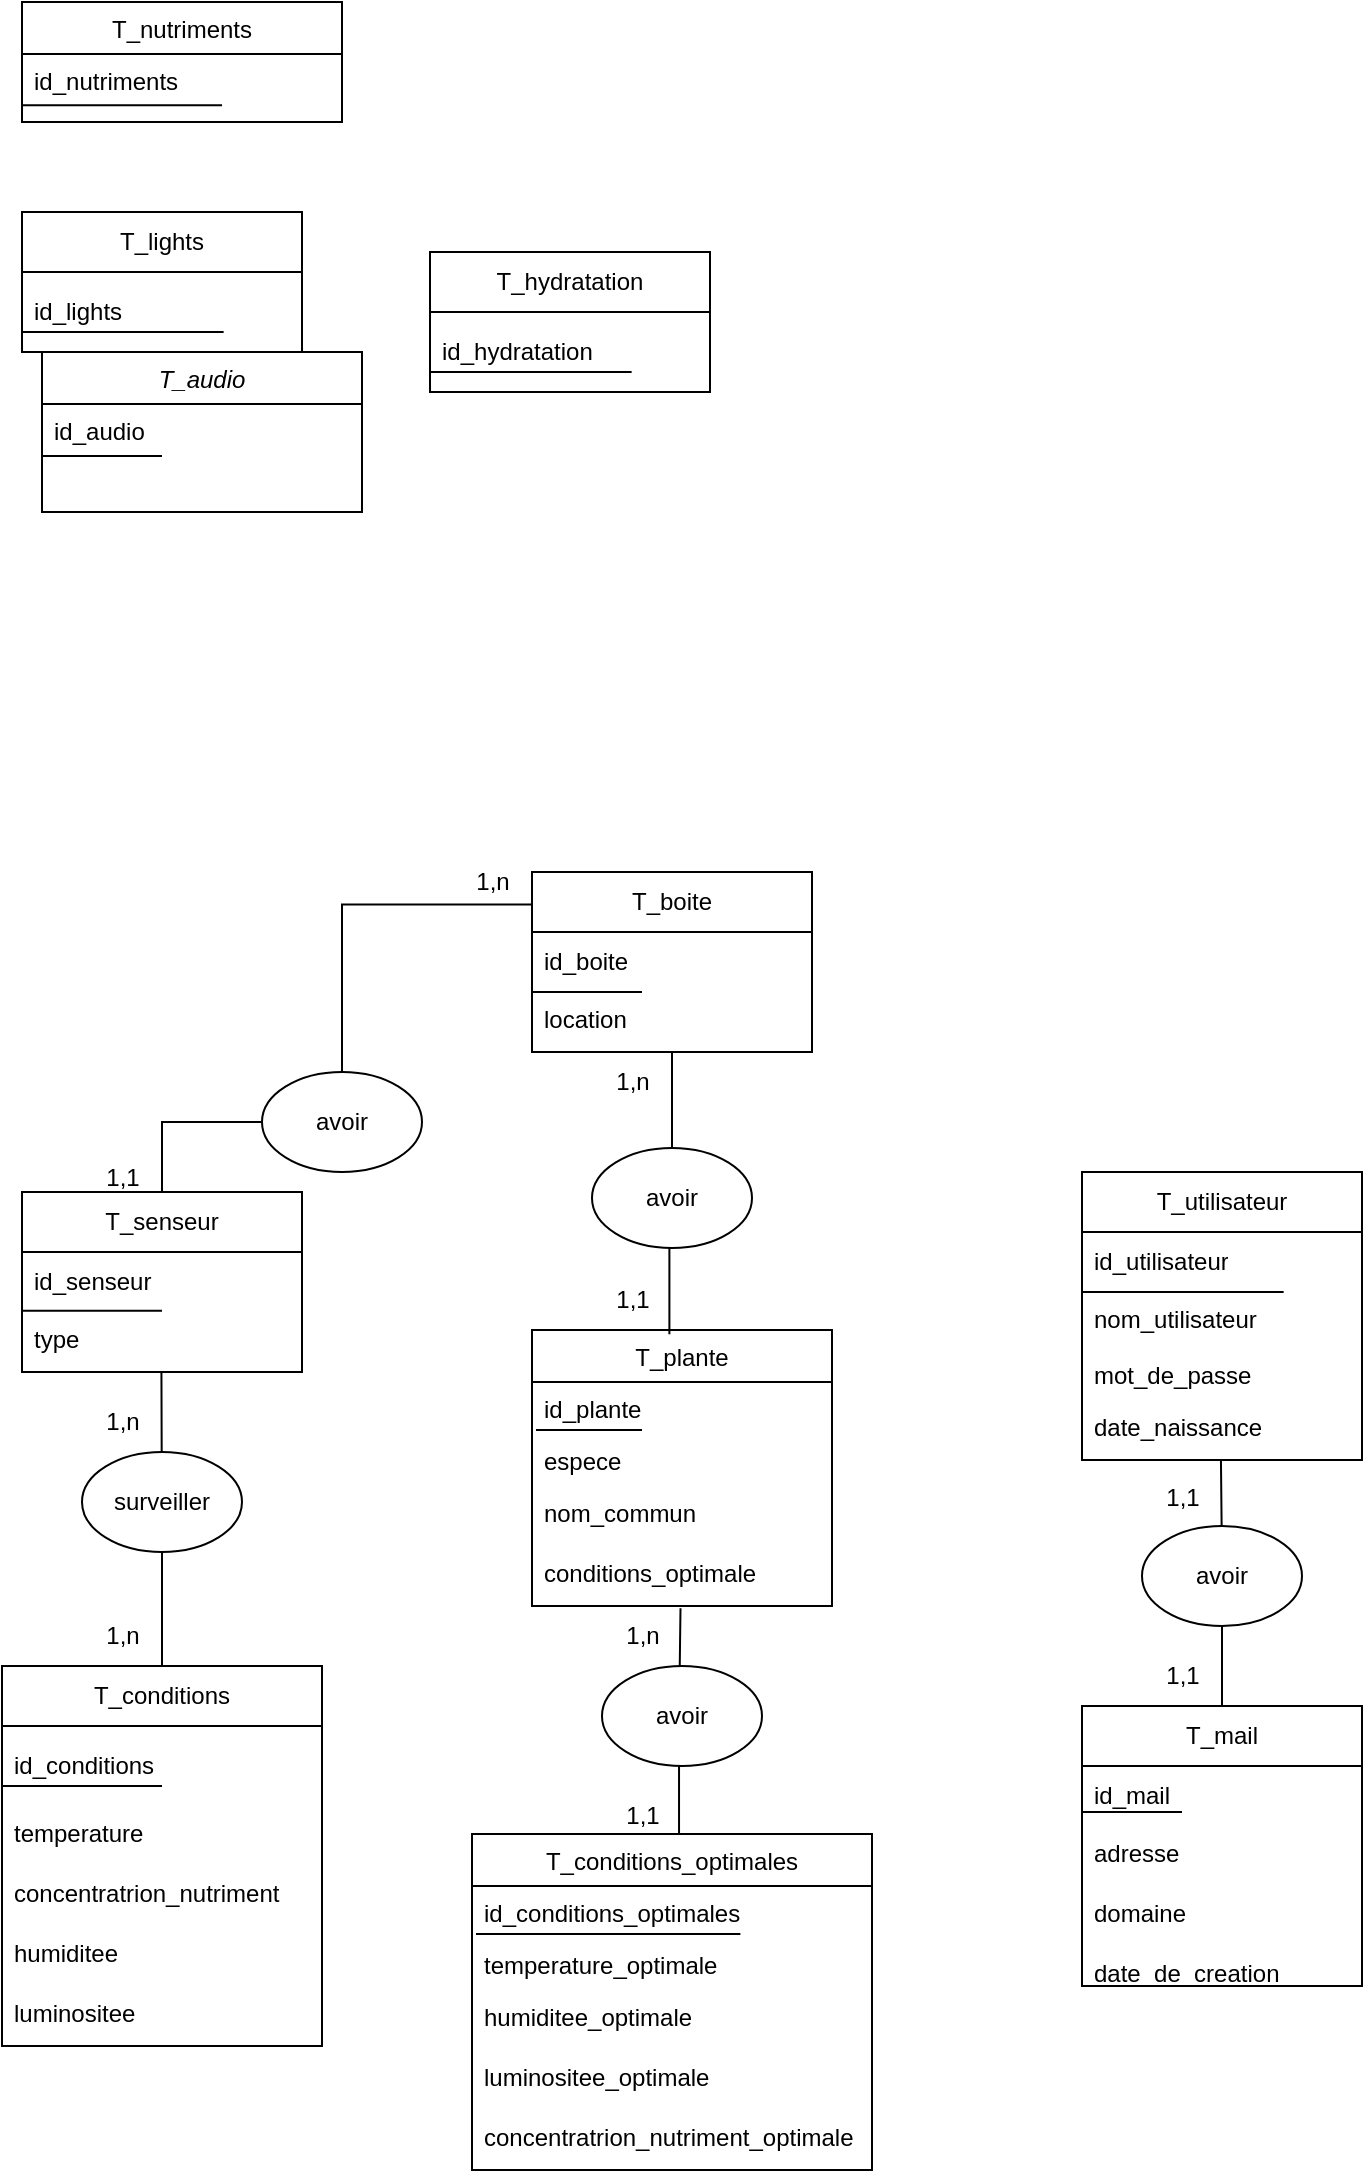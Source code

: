 <mxfile version="22.0.3" type="device">
  <diagram id="C5RBs43oDa-KdzZeNtuy" name="Page-1">
    <mxGraphModel dx="775" dy="835" grid="1" gridSize="10" guides="1" tooltips="1" connect="1" arrows="1" fold="1" page="1" pageScale="1" pageWidth="827" pageHeight="1169" math="0" shadow="0">
      <root>
        <mxCell id="WIyWlLk6GJQsqaUBKTNV-0" />
        <mxCell id="WIyWlLk6GJQsqaUBKTNV-1" parent="WIyWlLk6GJQsqaUBKTNV-0" />
        <mxCell id="zkfFHV4jXpPFQw0GAbJ--0" value="T_audio" style="swimlane;fontStyle=2;align=center;verticalAlign=top;childLayout=stackLayout;horizontal=1;startSize=26;horizontalStack=0;resizeParent=1;resizeLast=0;collapsible=1;marginBottom=0;rounded=0;shadow=0;strokeWidth=1;" parent="WIyWlLk6GJQsqaUBKTNV-1" vertex="1">
          <mxGeometry x="80" y="260" width="160" height="80" as="geometry">
            <mxRectangle x="230" y="140" width="160" height="26" as="alternateBounds" />
          </mxGeometry>
        </mxCell>
        <mxCell id="zkfFHV4jXpPFQw0GAbJ--1" value="id_audio" style="text;align=left;verticalAlign=top;spacingLeft=4;spacingRight=4;overflow=hidden;rotatable=0;points=[[0,0.5],[1,0.5]];portConstraint=eastwest;" parent="zkfFHV4jXpPFQw0GAbJ--0" vertex="1">
          <mxGeometry y="26" width="160" height="26" as="geometry" />
        </mxCell>
        <mxCell id="GfVpbrykH6ephs4-lCBZ-6" value="" style="endArrow=none;html=1;rounded=0;" parent="zkfFHV4jXpPFQw0GAbJ--0" edge="1">
          <mxGeometry width="50" height="50" relative="1" as="geometry">
            <mxPoint y="52" as="sourcePoint" />
            <mxPoint x="60" y="52" as="targetPoint" />
          </mxGeometry>
        </mxCell>
        <mxCell id="zkfFHV4jXpPFQw0GAbJ--6" value="T_nutriments" style="swimlane;fontStyle=0;align=center;verticalAlign=top;childLayout=stackLayout;horizontal=1;startSize=26;horizontalStack=0;resizeParent=1;resizeLast=0;collapsible=1;marginBottom=0;rounded=0;shadow=0;strokeWidth=1;" parent="WIyWlLk6GJQsqaUBKTNV-1" vertex="1">
          <mxGeometry x="70" y="85" width="160" height="60" as="geometry">
            <mxRectangle x="130" y="380" width="160" height="26" as="alternateBounds" />
          </mxGeometry>
        </mxCell>
        <mxCell id="zkfFHV4jXpPFQw0GAbJ--7" value="id_nutriments" style="text;align=left;verticalAlign=top;spacingLeft=4;spacingRight=4;overflow=hidden;rotatable=0;points=[[0,0.5],[1,0.5]];portConstraint=eastwest;" parent="zkfFHV4jXpPFQw0GAbJ--6" vertex="1">
          <mxGeometry y="26" width="160" height="26" as="geometry" />
        </mxCell>
        <mxCell id="GfVpbrykH6ephs4-lCBZ-5" value="" style="endArrow=none;html=1;rounded=0;" parent="zkfFHV4jXpPFQw0GAbJ--6" edge="1">
          <mxGeometry width="50" height="50" relative="1" as="geometry">
            <mxPoint y="51.57" as="sourcePoint" />
            <mxPoint x="100" y="51.57" as="targetPoint" />
          </mxGeometry>
        </mxCell>
        <mxCell id="zkfFHV4jXpPFQw0GAbJ--17" value="T_plante" style="swimlane;fontStyle=0;align=center;verticalAlign=top;childLayout=stackLayout;horizontal=1;startSize=26;horizontalStack=0;resizeParent=1;resizeLast=0;collapsible=1;marginBottom=0;rounded=0;shadow=0;strokeWidth=1;" parent="WIyWlLk6GJQsqaUBKTNV-1" vertex="1">
          <mxGeometry x="325" y="749" width="150" height="138" as="geometry">
            <mxRectangle x="550" y="140" width="160" height="26" as="alternateBounds" />
          </mxGeometry>
        </mxCell>
        <mxCell id="zkfFHV4jXpPFQw0GAbJ--18" value="id_plante" style="text;align=left;verticalAlign=top;spacingLeft=4;spacingRight=4;overflow=hidden;rotatable=0;points=[[0,0.5],[1,0.5]];portConstraint=eastwest;" parent="zkfFHV4jXpPFQw0GAbJ--17" vertex="1">
          <mxGeometry y="26" width="150" height="26" as="geometry" />
        </mxCell>
        <mxCell id="GfVpbrykH6ephs4-lCBZ-7" value="" style="endArrow=none;html=1;rounded=0;" parent="zkfFHV4jXpPFQw0GAbJ--17" edge="1">
          <mxGeometry width="50" height="50" relative="1" as="geometry">
            <mxPoint x="2" y="50" as="sourcePoint" />
            <mxPoint x="55" y="50" as="targetPoint" />
          </mxGeometry>
        </mxCell>
        <mxCell id="zkfFHV4jXpPFQw0GAbJ--19" value="espece" style="text;align=left;verticalAlign=top;spacingLeft=4;spacingRight=4;overflow=hidden;rotatable=0;points=[[0,0.5],[1,0.5]];portConstraint=eastwest;rounded=0;shadow=0;html=0;" parent="zkfFHV4jXpPFQw0GAbJ--17" vertex="1">
          <mxGeometry y="52" width="150" height="26" as="geometry" />
        </mxCell>
        <mxCell id="YFfReRE4VdkS00-xE2ET-7" value="nom_commun" style="text;strokeColor=none;fillColor=none;spacingLeft=4;spacingRight=4;overflow=hidden;rotatable=0;points=[[0,0.5],[1,0.5]];portConstraint=eastwest;fontSize=12;whiteSpace=wrap;html=1;" vertex="1" parent="zkfFHV4jXpPFQw0GAbJ--17">
          <mxGeometry y="78" width="150" height="30" as="geometry" />
        </mxCell>
        <mxCell id="YFfReRE4VdkS00-xE2ET-8" value="conditions_optimale" style="text;strokeColor=none;fillColor=none;spacingLeft=4;spacingRight=4;overflow=hidden;rotatable=0;points=[[0,0.5],[1,0.5]];portConstraint=eastwest;fontSize=12;whiteSpace=wrap;html=1;" vertex="1" parent="zkfFHV4jXpPFQw0GAbJ--17">
          <mxGeometry y="108" width="150" height="30" as="geometry" />
        </mxCell>
        <mxCell id="Ue32kIHGdav1qjdM1YY6-16" value="T_senseur" style="swimlane;fontStyle=0;childLayout=stackLayout;horizontal=1;startSize=30;horizontalStack=0;resizeParent=1;resizeParentMax=0;resizeLast=0;collapsible=1;marginBottom=0;whiteSpace=wrap;html=1;" parent="WIyWlLk6GJQsqaUBKTNV-1" vertex="1">
          <mxGeometry x="70" y="680" width="140" height="90" as="geometry" />
        </mxCell>
        <mxCell id="GfVpbrykH6ephs4-lCBZ-2" value="" style="endArrow=none;html=1;rounded=0;" parent="Ue32kIHGdav1qjdM1YY6-16" edge="1" source="Ue32kIHGdav1qjdM1YY6-17">
          <mxGeometry width="50" height="50" relative="1" as="geometry">
            <mxPoint x="100.82" y="60" as="sourcePoint" />
            <mxPoint x="0.001" y="60" as="targetPoint" />
          </mxGeometry>
        </mxCell>
        <mxCell id="Ue32kIHGdav1qjdM1YY6-17" value="id_senseur" style="text;strokeColor=none;fillColor=none;align=left;verticalAlign=middle;spacingLeft=4;spacingRight=4;overflow=hidden;points=[[0,0.5],[1,0.5]];portConstraint=eastwest;rotatable=0;whiteSpace=wrap;html=1;" parent="Ue32kIHGdav1qjdM1YY6-16" vertex="1">
          <mxGeometry y="30" width="140" height="30" as="geometry" />
        </mxCell>
        <mxCell id="YFfReRE4VdkS00-xE2ET-59" value="" style="endArrow=none;html=1;rounded=0;" edge="1" parent="Ue32kIHGdav1qjdM1YY6-16">
          <mxGeometry width="50" height="50" relative="1" as="geometry">
            <mxPoint y="59.43" as="sourcePoint" />
            <mxPoint x="70" y="59.43" as="targetPoint" />
          </mxGeometry>
        </mxCell>
        <mxCell id="YFfReRE4VdkS00-xE2ET-19" value="type" style="text;strokeColor=none;fillColor=none;spacingLeft=4;spacingRight=4;overflow=hidden;rotatable=0;points=[[0,0.5],[1,0.5]];portConstraint=eastwest;fontSize=12;whiteSpace=wrap;html=1;" vertex="1" parent="Ue32kIHGdav1qjdM1YY6-16">
          <mxGeometry y="60" width="140" height="30" as="geometry" />
        </mxCell>
        <mxCell id="GfVpbrykH6ephs4-lCBZ-11" value="T_utilisateur" style="swimlane;fontStyle=0;childLayout=stackLayout;horizontal=1;startSize=30;horizontalStack=0;resizeParent=1;resizeParentMax=0;resizeLast=0;collapsible=1;marginBottom=0;whiteSpace=wrap;html=1;" parent="WIyWlLk6GJQsqaUBKTNV-1" vertex="1">
          <mxGeometry x="600" y="670" width="140" height="144" as="geometry" />
        </mxCell>
        <mxCell id="GfVpbrykH6ephs4-lCBZ-12" value="id_utilisateur" style="text;strokeColor=none;fillColor=none;align=left;verticalAlign=middle;spacingLeft=4;spacingRight=4;overflow=hidden;points=[[0,0.5],[1,0.5]];portConstraint=eastwest;rotatable=0;whiteSpace=wrap;html=1;" parent="GfVpbrykH6ephs4-lCBZ-11" vertex="1">
          <mxGeometry y="30" width="140" height="30" as="geometry" />
        </mxCell>
        <mxCell id="GfVpbrykH6ephs4-lCBZ-13" value="" style="endArrow=none;html=1;rounded=0;" parent="GfVpbrykH6ephs4-lCBZ-11" edge="1">
          <mxGeometry width="50" height="50" relative="1" as="geometry">
            <mxPoint x="100.82" y="60" as="sourcePoint" />
            <mxPoint x="0.001" y="60" as="targetPoint" />
          </mxGeometry>
        </mxCell>
        <mxCell id="Ue32kIHGdav1qjdM1YY6-9" value="nom_utilisateur" style="text;align=left;verticalAlign=top;spacingLeft=4;spacingRight=4;overflow=hidden;rotatable=0;points=[[0,0.5],[1,0.5]];portConstraint=eastwest;rounded=0;shadow=0;html=0;" parent="GfVpbrykH6ephs4-lCBZ-11" vertex="1">
          <mxGeometry y="60" width="140" height="28" as="geometry" />
        </mxCell>
        <mxCell id="Ue32kIHGdav1qjdM1YY6-10" value="mot_de_passe" style="text;align=left;verticalAlign=top;spacingLeft=4;spacingRight=4;overflow=hidden;rotatable=0;points=[[0,0.5],[1,0.5]];portConstraint=eastwest;rounded=0;shadow=0;html=0;" parent="GfVpbrykH6ephs4-lCBZ-11" vertex="1">
          <mxGeometry y="88" width="140" height="26" as="geometry" />
        </mxCell>
        <mxCell id="Ue32kIHGdav1qjdM1YY6-12" value="date_naissance" style="text;strokeColor=none;fillColor=none;spacingLeft=4;spacingRight=4;overflow=hidden;rotatable=0;points=[[0,0.5],[1,0.5]];portConstraint=eastwest;fontSize=12;whiteSpace=wrap;html=1;" parent="GfVpbrykH6ephs4-lCBZ-11" vertex="1">
          <mxGeometry y="114" width="140" height="30" as="geometry" />
        </mxCell>
        <mxCell id="GfVpbrykH6ephs4-lCBZ-14" value="T_conditions" style="swimlane;fontStyle=0;childLayout=stackLayout;horizontal=1;startSize=30;horizontalStack=0;resizeParent=1;resizeParentMax=0;resizeLast=0;collapsible=1;marginBottom=0;whiteSpace=wrap;html=1;" parent="WIyWlLk6GJQsqaUBKTNV-1" vertex="1">
          <mxGeometry x="60" y="917" width="160" height="190" as="geometry" />
        </mxCell>
        <mxCell id="GfVpbrykH6ephs4-lCBZ-15" value="id_conditions" style="text;strokeColor=none;fillColor=none;align=left;verticalAlign=middle;spacingLeft=4;spacingRight=4;overflow=hidden;points=[[0,0.5],[1,0.5]];portConstraint=eastwest;rotatable=0;whiteSpace=wrap;html=1;" parent="GfVpbrykH6ephs4-lCBZ-14" vertex="1">
          <mxGeometry y="30" width="160" height="40" as="geometry" />
        </mxCell>
        <mxCell id="GfVpbrykH6ephs4-lCBZ-16" value="" style="endArrow=none;html=1;rounded=0;" parent="GfVpbrykH6ephs4-lCBZ-14" edge="1">
          <mxGeometry width="50" height="50" relative="1" as="geometry">
            <mxPoint y="60" as="sourcePoint" />
            <mxPoint x="80" y="60" as="targetPoint" />
          </mxGeometry>
        </mxCell>
        <mxCell id="YFfReRE4VdkS00-xE2ET-9" value="temperature" style="text;strokeColor=none;fillColor=none;spacingLeft=4;spacingRight=4;overflow=hidden;rotatable=0;points=[[0,0.5],[1,0.5]];portConstraint=eastwest;fontSize=12;whiteSpace=wrap;html=1;" vertex="1" parent="GfVpbrykH6ephs4-lCBZ-14">
          <mxGeometry y="70" width="160" height="30" as="geometry" />
        </mxCell>
        <mxCell id="YFfReRE4VdkS00-xE2ET-10" value="concentratrion_nutriment" style="text;strokeColor=none;fillColor=none;spacingLeft=4;spacingRight=4;overflow=hidden;rotatable=0;points=[[0,0.5],[1,0.5]];portConstraint=eastwest;fontSize=12;whiteSpace=wrap;html=1;" vertex="1" parent="GfVpbrykH6ephs4-lCBZ-14">
          <mxGeometry y="100" width="160" height="30" as="geometry" />
        </mxCell>
        <mxCell id="YFfReRE4VdkS00-xE2ET-11" value="humiditee" style="text;strokeColor=none;fillColor=none;spacingLeft=4;spacingRight=4;overflow=hidden;rotatable=0;points=[[0,0.5],[1,0.5]];portConstraint=eastwest;fontSize=12;whiteSpace=wrap;html=1;" vertex="1" parent="GfVpbrykH6ephs4-lCBZ-14">
          <mxGeometry y="130" width="160" height="30" as="geometry" />
        </mxCell>
        <mxCell id="YFfReRE4VdkS00-xE2ET-12" value="luminositee" style="text;strokeColor=none;fillColor=none;spacingLeft=4;spacingRight=4;overflow=hidden;rotatable=0;points=[[0,0.5],[1,0.5]];portConstraint=eastwest;fontSize=12;whiteSpace=wrap;html=1;" vertex="1" parent="GfVpbrykH6ephs4-lCBZ-14">
          <mxGeometry y="160" width="160" height="30" as="geometry" />
        </mxCell>
        <mxCell id="GfVpbrykH6ephs4-lCBZ-17" value="T_lights" style="swimlane;fontStyle=0;childLayout=stackLayout;horizontal=1;startSize=30;horizontalStack=0;resizeParent=1;resizeParentMax=0;resizeLast=0;collapsible=1;marginBottom=0;whiteSpace=wrap;html=1;" parent="WIyWlLk6GJQsqaUBKTNV-1" vertex="1">
          <mxGeometry x="70" y="190" width="140" height="70" as="geometry" />
        </mxCell>
        <mxCell id="GfVpbrykH6ephs4-lCBZ-18" value="id_lights" style="text;strokeColor=none;fillColor=none;align=left;verticalAlign=middle;spacingLeft=4;spacingRight=4;overflow=hidden;points=[[0,0.5],[1,0.5]];portConstraint=eastwest;rotatable=0;whiteSpace=wrap;html=1;" parent="GfVpbrykH6ephs4-lCBZ-17" vertex="1">
          <mxGeometry y="30" width="140" height="40" as="geometry" />
        </mxCell>
        <mxCell id="GfVpbrykH6ephs4-lCBZ-19" value="" style="endArrow=none;html=1;rounded=0;" parent="GfVpbrykH6ephs4-lCBZ-17" edge="1">
          <mxGeometry width="50" height="50" relative="1" as="geometry">
            <mxPoint x="100.82" y="60" as="sourcePoint" />
            <mxPoint x="0.001" y="60" as="targetPoint" />
          </mxGeometry>
        </mxCell>
        <mxCell id="GfVpbrykH6ephs4-lCBZ-23" value="T_boite" style="swimlane;fontStyle=0;childLayout=stackLayout;horizontal=1;startSize=30;horizontalStack=0;resizeParent=1;resizeParentMax=0;resizeLast=0;collapsible=1;marginBottom=0;whiteSpace=wrap;html=1;" parent="WIyWlLk6GJQsqaUBKTNV-1" vertex="1">
          <mxGeometry x="325" y="520" width="140" height="90" as="geometry" />
        </mxCell>
        <mxCell id="GfVpbrykH6ephs4-lCBZ-25" value="" style="endArrow=none;html=1;rounded=0;" parent="GfVpbrykH6ephs4-lCBZ-23" edge="1">
          <mxGeometry width="50" height="50" relative="1" as="geometry">
            <mxPoint x="55" y="60" as="sourcePoint" />
            <mxPoint x="0.001" y="60" as="targetPoint" />
          </mxGeometry>
        </mxCell>
        <mxCell id="GfVpbrykH6ephs4-lCBZ-24" value="id_boite" style="text;strokeColor=none;fillColor=none;align=left;verticalAlign=middle;spacingLeft=4;spacingRight=4;overflow=hidden;points=[[0,0.5],[1,0.5]];portConstraint=eastwest;rotatable=0;whiteSpace=wrap;html=1;" parent="GfVpbrykH6ephs4-lCBZ-23" vertex="1">
          <mxGeometry y="30" width="140" height="30" as="geometry" />
        </mxCell>
        <mxCell id="YFfReRE4VdkS00-xE2ET-15" value="location" style="text;strokeColor=none;fillColor=none;spacingLeft=4;spacingRight=4;overflow=hidden;rotatable=0;points=[[0,0.5],[1,0.5]];portConstraint=eastwest;fontSize=12;whiteSpace=wrap;html=1;" vertex="1" parent="GfVpbrykH6ephs4-lCBZ-23">
          <mxGeometry y="60" width="140" height="30" as="geometry" />
        </mxCell>
        <mxCell id="YFfReRE4VdkS00-xE2ET-2" value="T_mail" style="swimlane;fontStyle=0;childLayout=stackLayout;horizontal=1;startSize=30;horizontalStack=0;resizeParent=1;resizeParentMax=0;resizeLast=0;collapsible=1;marginBottom=0;whiteSpace=wrap;html=1;" vertex="1" parent="WIyWlLk6GJQsqaUBKTNV-1">
          <mxGeometry x="600" y="937" width="140" height="140" as="geometry" />
        </mxCell>
        <mxCell id="YFfReRE4VdkS00-xE2ET-4" value="" style="endArrow=none;html=1;rounded=0;" edge="1" parent="YFfReRE4VdkS00-xE2ET-2" source="YFfReRE4VdkS00-xE2ET-6">
          <mxGeometry width="50" height="50" relative="1" as="geometry">
            <mxPoint x="100.82" y="60" as="sourcePoint" />
            <mxPoint x="0.001" y="60" as="targetPoint" />
          </mxGeometry>
        </mxCell>
        <mxCell id="YFfReRE4VdkS00-xE2ET-3" value="id_mail&lt;br&gt;" style="text;strokeColor=none;fillColor=none;align=left;verticalAlign=middle;spacingLeft=4;spacingRight=4;overflow=hidden;points=[[0,0.5],[1,0.5]];portConstraint=eastwest;rotatable=0;whiteSpace=wrap;html=1;" vertex="1" parent="YFfReRE4VdkS00-xE2ET-2">
          <mxGeometry y="30" width="140" height="30" as="geometry" />
        </mxCell>
        <mxCell id="YFfReRE4VdkS00-xE2ET-54" value="" style="endArrow=none;html=1;rounded=0;" edge="1" parent="YFfReRE4VdkS00-xE2ET-2">
          <mxGeometry width="50" height="50" relative="1" as="geometry">
            <mxPoint x="50" y="53" as="sourcePoint" />
            <mxPoint y="53" as="targetPoint" />
          </mxGeometry>
        </mxCell>
        <mxCell id="YFfReRE4VdkS00-xE2ET-6" value="adresse" style="text;strokeColor=none;fillColor=none;spacingLeft=4;spacingRight=4;overflow=hidden;rotatable=0;points=[[0,0.5],[1,0.5]];portConstraint=eastwest;fontSize=12;whiteSpace=wrap;html=1;" vertex="1" parent="YFfReRE4VdkS00-xE2ET-2">
          <mxGeometry y="60" width="140" height="30" as="geometry" />
        </mxCell>
        <mxCell id="YFfReRE4VdkS00-xE2ET-5" value="domaine" style="text;strokeColor=none;fillColor=none;spacingLeft=4;spacingRight=4;overflow=hidden;rotatable=0;points=[[0,0.5],[1,0.5]];portConstraint=eastwest;fontSize=12;whiteSpace=wrap;html=1;" vertex="1" parent="YFfReRE4VdkS00-xE2ET-2">
          <mxGeometry y="90" width="140" height="30" as="geometry" />
        </mxCell>
        <mxCell id="Ue32kIHGdav1qjdM1YY6-11" value="date_de_creation" style="text;strokeColor=none;fillColor=none;spacingLeft=4;spacingRight=4;overflow=hidden;rotatable=0;points=[[0,0.5],[1,0.5]];portConstraint=eastwest;fontSize=12;whiteSpace=wrap;html=1;" parent="YFfReRE4VdkS00-xE2ET-2" vertex="1">
          <mxGeometry y="120" width="140" height="20" as="geometry" />
        </mxCell>
        <mxCell id="YFfReRE4VdkS00-xE2ET-21" value="" style="endArrow=none;endSize=10;endFill=0;shadow=0;strokeWidth=1;rounded=0;edgeStyle=elbowEdgeStyle;elbow=vertical;exitX=0.5;exitY=0;exitDx=0;exitDy=0;" edge="1" parent="WIyWlLk6GJQsqaUBKTNV-1">
          <mxGeometry width="160" relative="1" as="geometry">
            <mxPoint x="230" y="620" as="sourcePoint" />
            <mxPoint x="325" y="536.25" as="targetPoint" />
            <Array as="points">
              <mxPoint x="260" y="536.25" />
            </Array>
          </mxGeometry>
        </mxCell>
        <mxCell id="GfVpbrykH6ephs4-lCBZ-20" value="T_hydratation" style="swimlane;fontStyle=0;childLayout=stackLayout;horizontal=1;startSize=30;horizontalStack=0;resizeParent=1;resizeParentMax=0;resizeLast=0;collapsible=1;marginBottom=0;whiteSpace=wrap;html=1;" parent="WIyWlLk6GJQsqaUBKTNV-1" vertex="1">
          <mxGeometry x="274" y="210" width="140" height="70" as="geometry" />
        </mxCell>
        <mxCell id="GfVpbrykH6ephs4-lCBZ-21" value="id_hydratation" style="text;strokeColor=none;fillColor=none;align=left;verticalAlign=middle;spacingLeft=4;spacingRight=4;overflow=hidden;points=[[0,0.5],[1,0.5]];portConstraint=eastwest;rotatable=0;whiteSpace=wrap;html=1;" parent="GfVpbrykH6ephs4-lCBZ-20" vertex="1">
          <mxGeometry y="30" width="140" height="40" as="geometry" />
        </mxCell>
        <mxCell id="GfVpbrykH6ephs4-lCBZ-22" value="" style="endArrow=none;html=1;rounded=0;" parent="GfVpbrykH6ephs4-lCBZ-20" edge="1">
          <mxGeometry width="50" height="50" relative="1" as="geometry">
            <mxPoint x="100.82" y="60" as="sourcePoint" />
            <mxPoint x="0.001" y="60" as="targetPoint" />
          </mxGeometry>
        </mxCell>
        <mxCell id="YFfReRE4VdkS00-xE2ET-24" value="" style="endArrow=none;endSize=10;endFill=0;shadow=0;strokeWidth=1;rounded=0;edgeStyle=elbowEdgeStyle;elbow=vertical;entryX=0;entryY=0.25;entryDx=0;entryDy=0;exitX=0.5;exitY=0;exitDx=0;exitDy=0;" edge="1" parent="WIyWlLk6GJQsqaUBKTNV-1" source="Ue32kIHGdav1qjdM1YY6-16" target="YFfReRE4VdkS00-xE2ET-23">
          <mxGeometry width="160" relative="1" as="geometry">
            <mxPoint x="140" y="690" as="sourcePoint" />
            <mxPoint x="330" y="643" as="targetPoint" />
            <Array as="points">
              <mxPoint x="170" y="645" />
            </Array>
          </mxGeometry>
        </mxCell>
        <mxCell id="YFfReRE4VdkS00-xE2ET-23" value="avoir" style="ellipse;whiteSpace=wrap;html=1;" vertex="1" parent="WIyWlLk6GJQsqaUBKTNV-1">
          <mxGeometry x="190" y="620" width="80" height="50" as="geometry" />
        </mxCell>
        <mxCell id="YFfReRE4VdkS00-xE2ET-25" value="1,n" style="text;html=1;align=center;verticalAlign=middle;resizable=0;points=[];autosize=1;strokeColor=none;fillColor=none;" vertex="1" parent="WIyWlLk6GJQsqaUBKTNV-1">
          <mxGeometry x="285" y="510" width="40" height="30" as="geometry" />
        </mxCell>
        <mxCell id="YFfReRE4VdkS00-xE2ET-28" value="1,1" style="text;html=1;align=center;verticalAlign=middle;resizable=0;points=[];autosize=1;strokeColor=none;fillColor=none;" vertex="1" parent="WIyWlLk6GJQsqaUBKTNV-1">
          <mxGeometry x="100" y="658" width="40" height="30" as="geometry" />
        </mxCell>
        <mxCell id="YFfReRE4VdkS00-xE2ET-29" value="1,n" style="text;html=1;align=center;verticalAlign=middle;resizable=0;points=[];autosize=1;strokeColor=none;fillColor=none;" vertex="1" parent="WIyWlLk6GJQsqaUBKTNV-1">
          <mxGeometry x="100" y="780" width="40" height="30" as="geometry" />
        </mxCell>
        <mxCell id="YFfReRE4VdkS00-xE2ET-30" value="" style="endArrow=none;endSize=10;endFill=0;shadow=0;strokeWidth=1;rounded=0;edgeStyle=elbowEdgeStyle;elbow=vertical;entryX=0.498;entryY=0.998;entryDx=0;entryDy=0;entryPerimeter=0;" edge="1" parent="WIyWlLk6GJQsqaUBKTNV-1" source="GfVpbrykH6ephs4-lCBZ-14" target="YFfReRE4VdkS00-xE2ET-19">
          <mxGeometry width="160" relative="1" as="geometry">
            <mxPoint x="200" y="900" as="sourcePoint" />
            <mxPoint x="140" y="810" as="targetPoint" />
            <Array as="points">
              <mxPoint x="140" y="860" />
            </Array>
          </mxGeometry>
        </mxCell>
        <mxCell id="YFfReRE4VdkS00-xE2ET-32" value="surveiller" style="ellipse;whiteSpace=wrap;html=1;" vertex="1" parent="WIyWlLk6GJQsqaUBKTNV-1">
          <mxGeometry x="100" y="810" width="80" height="50" as="geometry" />
        </mxCell>
        <mxCell id="YFfReRE4VdkS00-xE2ET-33" value="" style="endArrow=none;endSize=10;endFill=0;shadow=0;strokeWidth=1;rounded=0;edgeStyle=elbowEdgeStyle;elbow=vertical;entryX=0;entryY=0.25;entryDx=0;entryDy=0;exitX=0.5;exitY=0;exitDx=0;exitDy=0;" edge="1" parent="WIyWlLk6GJQsqaUBKTNV-1" source="YFfReRE4VdkS00-xE2ET-2">
          <mxGeometry width="160" relative="1" as="geometry">
            <mxPoint x="669.47" y="944" as="sourcePoint" />
            <mxPoint x="669.47" y="814" as="targetPoint" />
            <Array as="points">
              <mxPoint x="669.47" y="864" />
            </Array>
          </mxGeometry>
        </mxCell>
        <mxCell id="YFfReRE4VdkS00-xE2ET-34" value="avoir" style="ellipse;whiteSpace=wrap;html=1;" vertex="1" parent="WIyWlLk6GJQsqaUBKTNV-1">
          <mxGeometry x="630" y="847" width="80" height="50" as="geometry" />
        </mxCell>
        <mxCell id="YFfReRE4VdkS00-xE2ET-35" value="T_conditions_optimales" style="swimlane;fontStyle=0;align=center;verticalAlign=top;childLayout=stackLayout;horizontal=1;startSize=26;horizontalStack=0;resizeParent=1;resizeLast=0;collapsible=1;marginBottom=0;rounded=0;shadow=0;strokeWidth=1;" vertex="1" parent="WIyWlLk6GJQsqaUBKTNV-1">
          <mxGeometry x="295" y="1001" width="200" height="168" as="geometry">
            <mxRectangle x="550" y="140" width="160" height="26" as="alternateBounds" />
          </mxGeometry>
        </mxCell>
        <mxCell id="YFfReRE4VdkS00-xE2ET-36" value="id_conditions_optimales" style="text;align=left;verticalAlign=top;spacingLeft=4;spacingRight=4;overflow=hidden;rotatable=0;points=[[0,0.5],[1,0.5]];portConstraint=eastwest;" vertex="1" parent="YFfReRE4VdkS00-xE2ET-35">
          <mxGeometry y="26" width="200" height="26" as="geometry" />
        </mxCell>
        <mxCell id="YFfReRE4VdkS00-xE2ET-37" value="" style="endArrow=none;html=1;rounded=0;entryX=0.671;entryY=0.922;entryDx=0;entryDy=0;entryPerimeter=0;" edge="1" parent="YFfReRE4VdkS00-xE2ET-35" target="YFfReRE4VdkS00-xE2ET-36">
          <mxGeometry width="50" height="50" relative="1" as="geometry">
            <mxPoint x="2" y="50" as="sourcePoint" />
            <mxPoint x="82" y="50" as="targetPoint" />
          </mxGeometry>
        </mxCell>
        <mxCell id="YFfReRE4VdkS00-xE2ET-38" value="temperature_optimale" style="text;align=left;verticalAlign=top;spacingLeft=4;spacingRight=4;overflow=hidden;rotatable=0;points=[[0,0.5],[1,0.5]];portConstraint=eastwest;rounded=0;shadow=0;html=0;" vertex="1" parent="YFfReRE4VdkS00-xE2ET-35">
          <mxGeometry y="52" width="200" height="26" as="geometry" />
        </mxCell>
        <mxCell id="YFfReRE4VdkS00-xE2ET-39" value="humiditee_optimale" style="text;strokeColor=none;fillColor=none;spacingLeft=4;spacingRight=4;overflow=hidden;rotatable=0;points=[[0,0.5],[1,0.5]];portConstraint=eastwest;fontSize=12;whiteSpace=wrap;html=1;" vertex="1" parent="YFfReRE4VdkS00-xE2ET-35">
          <mxGeometry y="78" width="200" height="30" as="geometry" />
        </mxCell>
        <mxCell id="YFfReRE4VdkS00-xE2ET-40" value="luminositee_optimale" style="text;strokeColor=none;fillColor=none;spacingLeft=4;spacingRight=4;overflow=hidden;rotatable=0;points=[[0,0.5],[1,0.5]];portConstraint=eastwest;fontSize=12;whiteSpace=wrap;html=1;" vertex="1" parent="YFfReRE4VdkS00-xE2ET-35">
          <mxGeometry y="108" width="200" height="30" as="geometry" />
        </mxCell>
        <mxCell id="YFfReRE4VdkS00-xE2ET-41" value="concentratrion_nutriment_optimale" style="text;strokeColor=none;fillColor=none;spacingLeft=4;spacingRight=4;overflow=hidden;rotatable=0;points=[[0,0.5],[1,0.5]];portConstraint=eastwest;fontSize=12;whiteSpace=wrap;html=1;" vertex="1" parent="YFfReRE4VdkS00-xE2ET-35">
          <mxGeometry y="138" width="200" height="30" as="geometry" />
        </mxCell>
        <mxCell id="YFfReRE4VdkS00-xE2ET-42" value="1,n" style="text;html=1;align=center;verticalAlign=middle;resizable=0;points=[];autosize=1;strokeColor=none;fillColor=none;" vertex="1" parent="WIyWlLk6GJQsqaUBKTNV-1">
          <mxGeometry x="100" y="887" width="40" height="30" as="geometry" />
        </mxCell>
        <mxCell id="YFfReRE4VdkS00-xE2ET-43" value="" style="endArrow=none;endSize=10;endFill=0;shadow=0;strokeWidth=1;rounded=0;edgeStyle=elbowEdgeStyle;elbow=vertical;exitX=0.458;exitY=0.015;exitDx=0;exitDy=0;exitPerimeter=0;" edge="1" parent="WIyWlLk6GJQsqaUBKTNV-1" source="zkfFHV4jXpPFQw0GAbJ--17" target="GfVpbrykH6ephs4-lCBZ-23">
          <mxGeometry width="160" relative="1" as="geometry">
            <mxPoint x="325" y="714.87" as="sourcePoint" />
            <mxPoint x="398" y="615" as="targetPoint" />
            <Array as="points" />
          </mxGeometry>
        </mxCell>
        <mxCell id="YFfReRE4VdkS00-xE2ET-45" value="avoir" style="ellipse;whiteSpace=wrap;html=1;" vertex="1" parent="WIyWlLk6GJQsqaUBKTNV-1">
          <mxGeometry x="355" y="658" width="80" height="50" as="geometry" />
        </mxCell>
        <mxCell id="YFfReRE4VdkS00-xE2ET-46" value="1,n" style="text;html=1;align=center;verticalAlign=middle;resizable=0;points=[];autosize=1;strokeColor=none;fillColor=none;" vertex="1" parent="WIyWlLk6GJQsqaUBKTNV-1">
          <mxGeometry x="355" y="610" width="40" height="30" as="geometry" />
        </mxCell>
        <mxCell id="YFfReRE4VdkS00-xE2ET-47" value="1,1" style="text;html=1;align=center;verticalAlign=middle;resizable=0;points=[];autosize=1;strokeColor=none;fillColor=none;" vertex="1" parent="WIyWlLk6GJQsqaUBKTNV-1">
          <mxGeometry x="355" y="719" width="40" height="30" as="geometry" />
        </mxCell>
        <mxCell id="YFfReRE4VdkS00-xE2ET-49" value="" style="endArrow=none;endSize=10;endFill=0;shadow=0;strokeWidth=1;rounded=0;edgeStyle=elbowEdgeStyle;elbow=vertical;exitX=0.963;exitY=0.799;exitDx=0;exitDy=0;exitPerimeter=0;entryX=0.495;entryY=1.039;entryDx=0;entryDy=0;entryPerimeter=0;" edge="1" parent="WIyWlLk6GJQsqaUBKTNV-1" source="YFfReRE4VdkS00-xE2ET-52" target="YFfReRE4VdkS00-xE2ET-8">
          <mxGeometry width="160" relative="1" as="geometry">
            <mxPoint x="399" y="1020" as="sourcePoint" />
            <mxPoint x="400" y="879" as="targetPoint" />
            <Array as="points" />
          </mxGeometry>
        </mxCell>
        <mxCell id="YFfReRE4VdkS00-xE2ET-50" value="avoir" style="ellipse;whiteSpace=wrap;html=1;" vertex="1" parent="WIyWlLk6GJQsqaUBKTNV-1">
          <mxGeometry x="360" y="917" width="80" height="50" as="geometry" />
        </mxCell>
        <mxCell id="YFfReRE4VdkS00-xE2ET-51" value="1,n" style="text;html=1;align=center;verticalAlign=middle;resizable=0;points=[];autosize=1;strokeColor=none;fillColor=none;" vertex="1" parent="WIyWlLk6GJQsqaUBKTNV-1">
          <mxGeometry x="360" y="887" width="40" height="30" as="geometry" />
        </mxCell>
        <mxCell id="YFfReRE4VdkS00-xE2ET-52" value="1,1" style="text;html=1;align=center;verticalAlign=middle;resizable=0;points=[];autosize=1;strokeColor=none;fillColor=none;" vertex="1" parent="WIyWlLk6GJQsqaUBKTNV-1">
          <mxGeometry x="360" y="977" width="40" height="30" as="geometry" />
        </mxCell>
        <mxCell id="YFfReRE4VdkS00-xE2ET-55" value="1,1" style="text;html=1;align=center;verticalAlign=middle;resizable=0;points=[];autosize=1;strokeColor=none;fillColor=none;" vertex="1" parent="WIyWlLk6GJQsqaUBKTNV-1">
          <mxGeometry x="630" y="818" width="40" height="30" as="geometry" />
        </mxCell>
        <mxCell id="YFfReRE4VdkS00-xE2ET-56" value="1,1" style="text;html=1;align=center;verticalAlign=middle;resizable=0;points=[];autosize=1;strokeColor=none;fillColor=none;" vertex="1" parent="WIyWlLk6GJQsqaUBKTNV-1">
          <mxGeometry x="630" y="907" width="40" height="30" as="geometry" />
        </mxCell>
      </root>
    </mxGraphModel>
  </diagram>
</mxfile>
